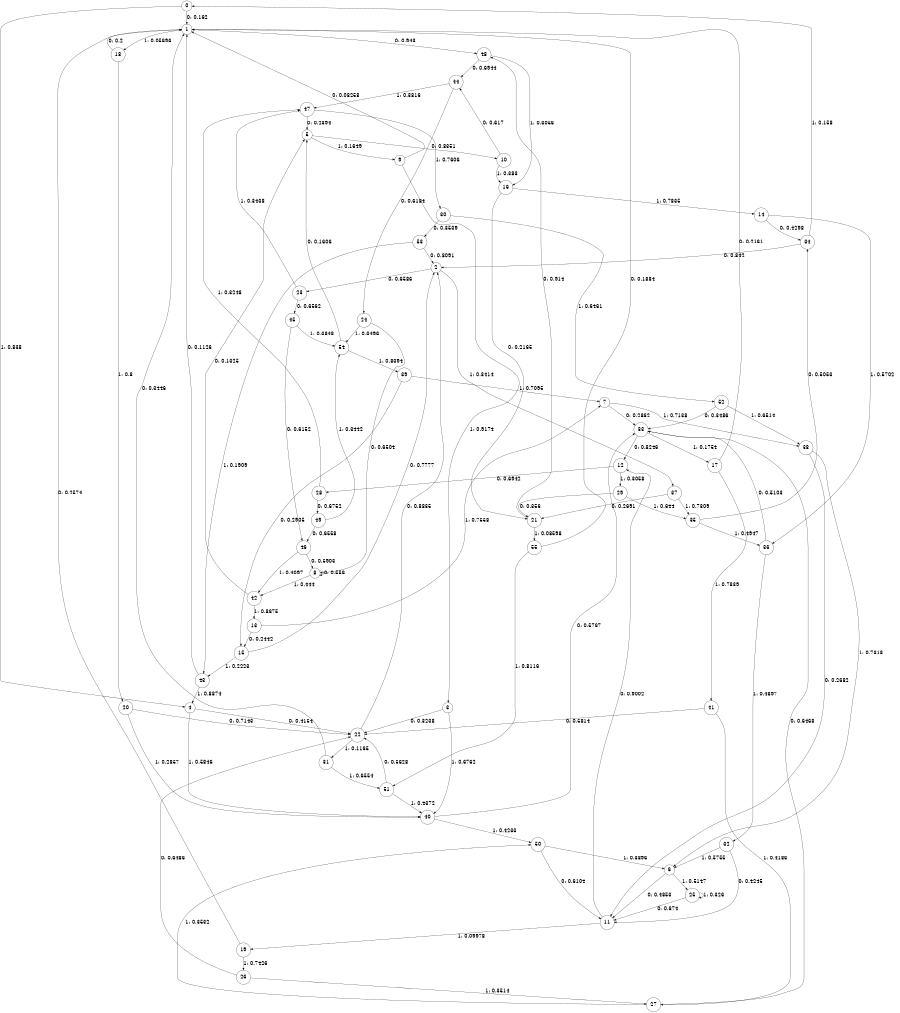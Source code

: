 digraph "ch29concat_phase3_L7" {
size = "6,8.5";
ratio = "fill";
node [shape = circle];
node [fontsize = 24];
edge [fontsize = 24];
0 -> 1 [label = "0: 0.162    "];
0 -> 4 [label = "1: 0.838    "];
1 -> 48 [label = "0: 0.943    "];
1 -> 18 [label = "1: 0.05696  "];
2 -> 23 [label = "0: 0.6586   "];
2 -> 37 [label = "1: 0.3414   "];
3 -> 22 [label = "0: 0.3238   "];
3 -> 40 [label = "1: 0.6762   "];
4 -> 22 [label = "0: 0.4154   "];
4 -> 40 [label = "1: 0.5846   "];
5 -> 10 [label = "0: 0.8351   "];
5 -> 9 [label = "1: 0.1649   "];
6 -> 11 [label = "0: 0.4853   "];
6 -> 25 [label = "1: 0.5147   "];
7 -> 33 [label = "0: 0.2862   "];
7 -> 38 [label = "1: 0.7138   "];
8 -> 8 [label = "0: 0.556    "];
8 -> 42 [label = "1: 0.444    "];
9 -> 1 [label = "0: 0.08258  "];
9 -> 3 [label = "1: 0.9174   "];
10 -> 44 [label = "0: 0.617    "];
10 -> 16 [label = "1: 0.383    "];
11 -> 12 [label = "0: 0.9002   "];
11 -> 19 [label = "1: 0.09978  "];
12 -> 28 [label = "0: 0.6942   "];
12 -> 29 [label = "1: 0.3058   "];
13 -> 15 [label = "0: 0.2442   "];
13 -> 7 [label = "1: 0.7558   "];
14 -> 34 [label = "0: 0.4298   "];
14 -> 36 [label = "1: 0.5702   "];
15 -> 2 [label = "0: 0.7777   "];
15 -> 43 [label = "1: 0.2223   "];
16 -> 21 [label = "0: 0.2165   "];
16 -> 14 [label = "1: 0.7835   "];
17 -> 1 [label = "0: 0.2161   "];
17 -> 41 [label = "1: 0.7839   "];
18 -> 1 [label = "0: 0.2      "];
18 -> 20 [label = "1: 0.8      "];
19 -> 1 [label = "0: 0.2574   "];
19 -> 26 [label = "1: 0.7426   "];
20 -> 22 [label = "0: 0.7143   "];
20 -> 40 [label = "1: 0.2857   "];
21 -> 48 [label = "0: 0.914    "];
21 -> 55 [label = "1: 0.08598  "];
22 -> 2 [label = "0: 0.8835   "];
22 -> 31 [label = "1: 0.1165   "];
23 -> 45 [label = "0: 0.6562   "];
23 -> 47 [label = "1: 0.3438   "];
24 -> 8 [label = "0: 0.6504   "];
24 -> 54 [label = "1: 0.3496   "];
25 -> 11 [label = "0: 0.674    "];
25 -> 25 [label = "1: 0.326    "];
26 -> 22 [label = "0: 0.6486   "];
26 -> 27 [label = "1: 0.3514   "];
27 -> 33 [label = "0: 0.6468   "];
27 -> 50 [label = "1: 0.3532   "];
28 -> 49 [label = "0: 0.6752   "];
28 -> 47 [label = "1: 0.3248   "];
29 -> 21 [label = "0: 0.356    "];
29 -> 35 [label = "1: 0.644    "];
30 -> 53 [label = "0: 0.3539   "];
30 -> 52 [label = "1: 0.6461   "];
31 -> 1 [label = "0: 0.3446   "];
31 -> 51 [label = "1: 0.6554   "];
32 -> 11 [label = "0: 0.4245   "];
32 -> 6 [label = "1: 0.5755   "];
33 -> 12 [label = "0: 0.8246   "];
33 -> 17 [label = "1: 0.1754   "];
34 -> 2 [label = "0: 0.842    "];
34 -> 0 [label = "1: 0.158    "];
35 -> 34 [label = "0: 0.5053   "];
35 -> 36 [label = "1: 0.4947   "];
36 -> 33 [label = "0: 0.5103   "];
36 -> 32 [label = "1: 0.4897   "];
37 -> 21 [label = "0: 0.2691   "];
37 -> 35 [label = "1: 0.7309   "];
38 -> 11 [label = "0: 0.2682   "];
38 -> 6 [label = "1: 0.7318   "];
39 -> 15 [label = "0: 0.2905   "];
39 -> 7 [label = "1: 0.7095   "];
40 -> 33 [label = "0: 0.5767   "];
40 -> 50 [label = "1: 0.4233   "];
41 -> 22 [label = "0: 0.5814   "];
41 -> 27 [label = "1: 0.4186   "];
42 -> 5 [label = "0: 0.1325   "];
42 -> 13 [label = "1: 0.8675   "];
43 -> 1 [label = "0: 0.1126   "];
43 -> 4 [label = "1: 0.8874   "];
44 -> 24 [label = "0: 0.6184   "];
44 -> 47 [label = "1: 0.3816   "];
45 -> 46 [label = "0: 0.6152   "];
45 -> 54 [label = "1: 0.3848   "];
46 -> 8 [label = "0: 0.5903   "];
46 -> 42 [label = "1: 0.4097   "];
47 -> 5 [label = "0: 0.2394   "];
47 -> 30 [label = "1: 0.7606   "];
48 -> 44 [label = "0: 0.6944   "];
48 -> 16 [label = "1: 0.3056   "];
49 -> 46 [label = "0: 0.6558   "];
49 -> 54 [label = "1: 0.3442   "];
50 -> 11 [label = "0: 0.6104   "];
50 -> 6 [label = "1: 0.3896   "];
51 -> 22 [label = "0: 0.5628   "];
51 -> 40 [label = "1: 0.4372   "];
52 -> 33 [label = "0: 0.3486   "];
52 -> 38 [label = "1: 0.6514   "];
53 -> 2 [label = "0: 0.8091   "];
53 -> 43 [label = "1: 0.1909   "];
54 -> 5 [label = "0: 0.1606   "];
54 -> 39 [label = "1: 0.8394   "];
55 -> 1 [label = "0: 0.1884   "];
55 -> 51 [label = "1: 0.8116   "];
}